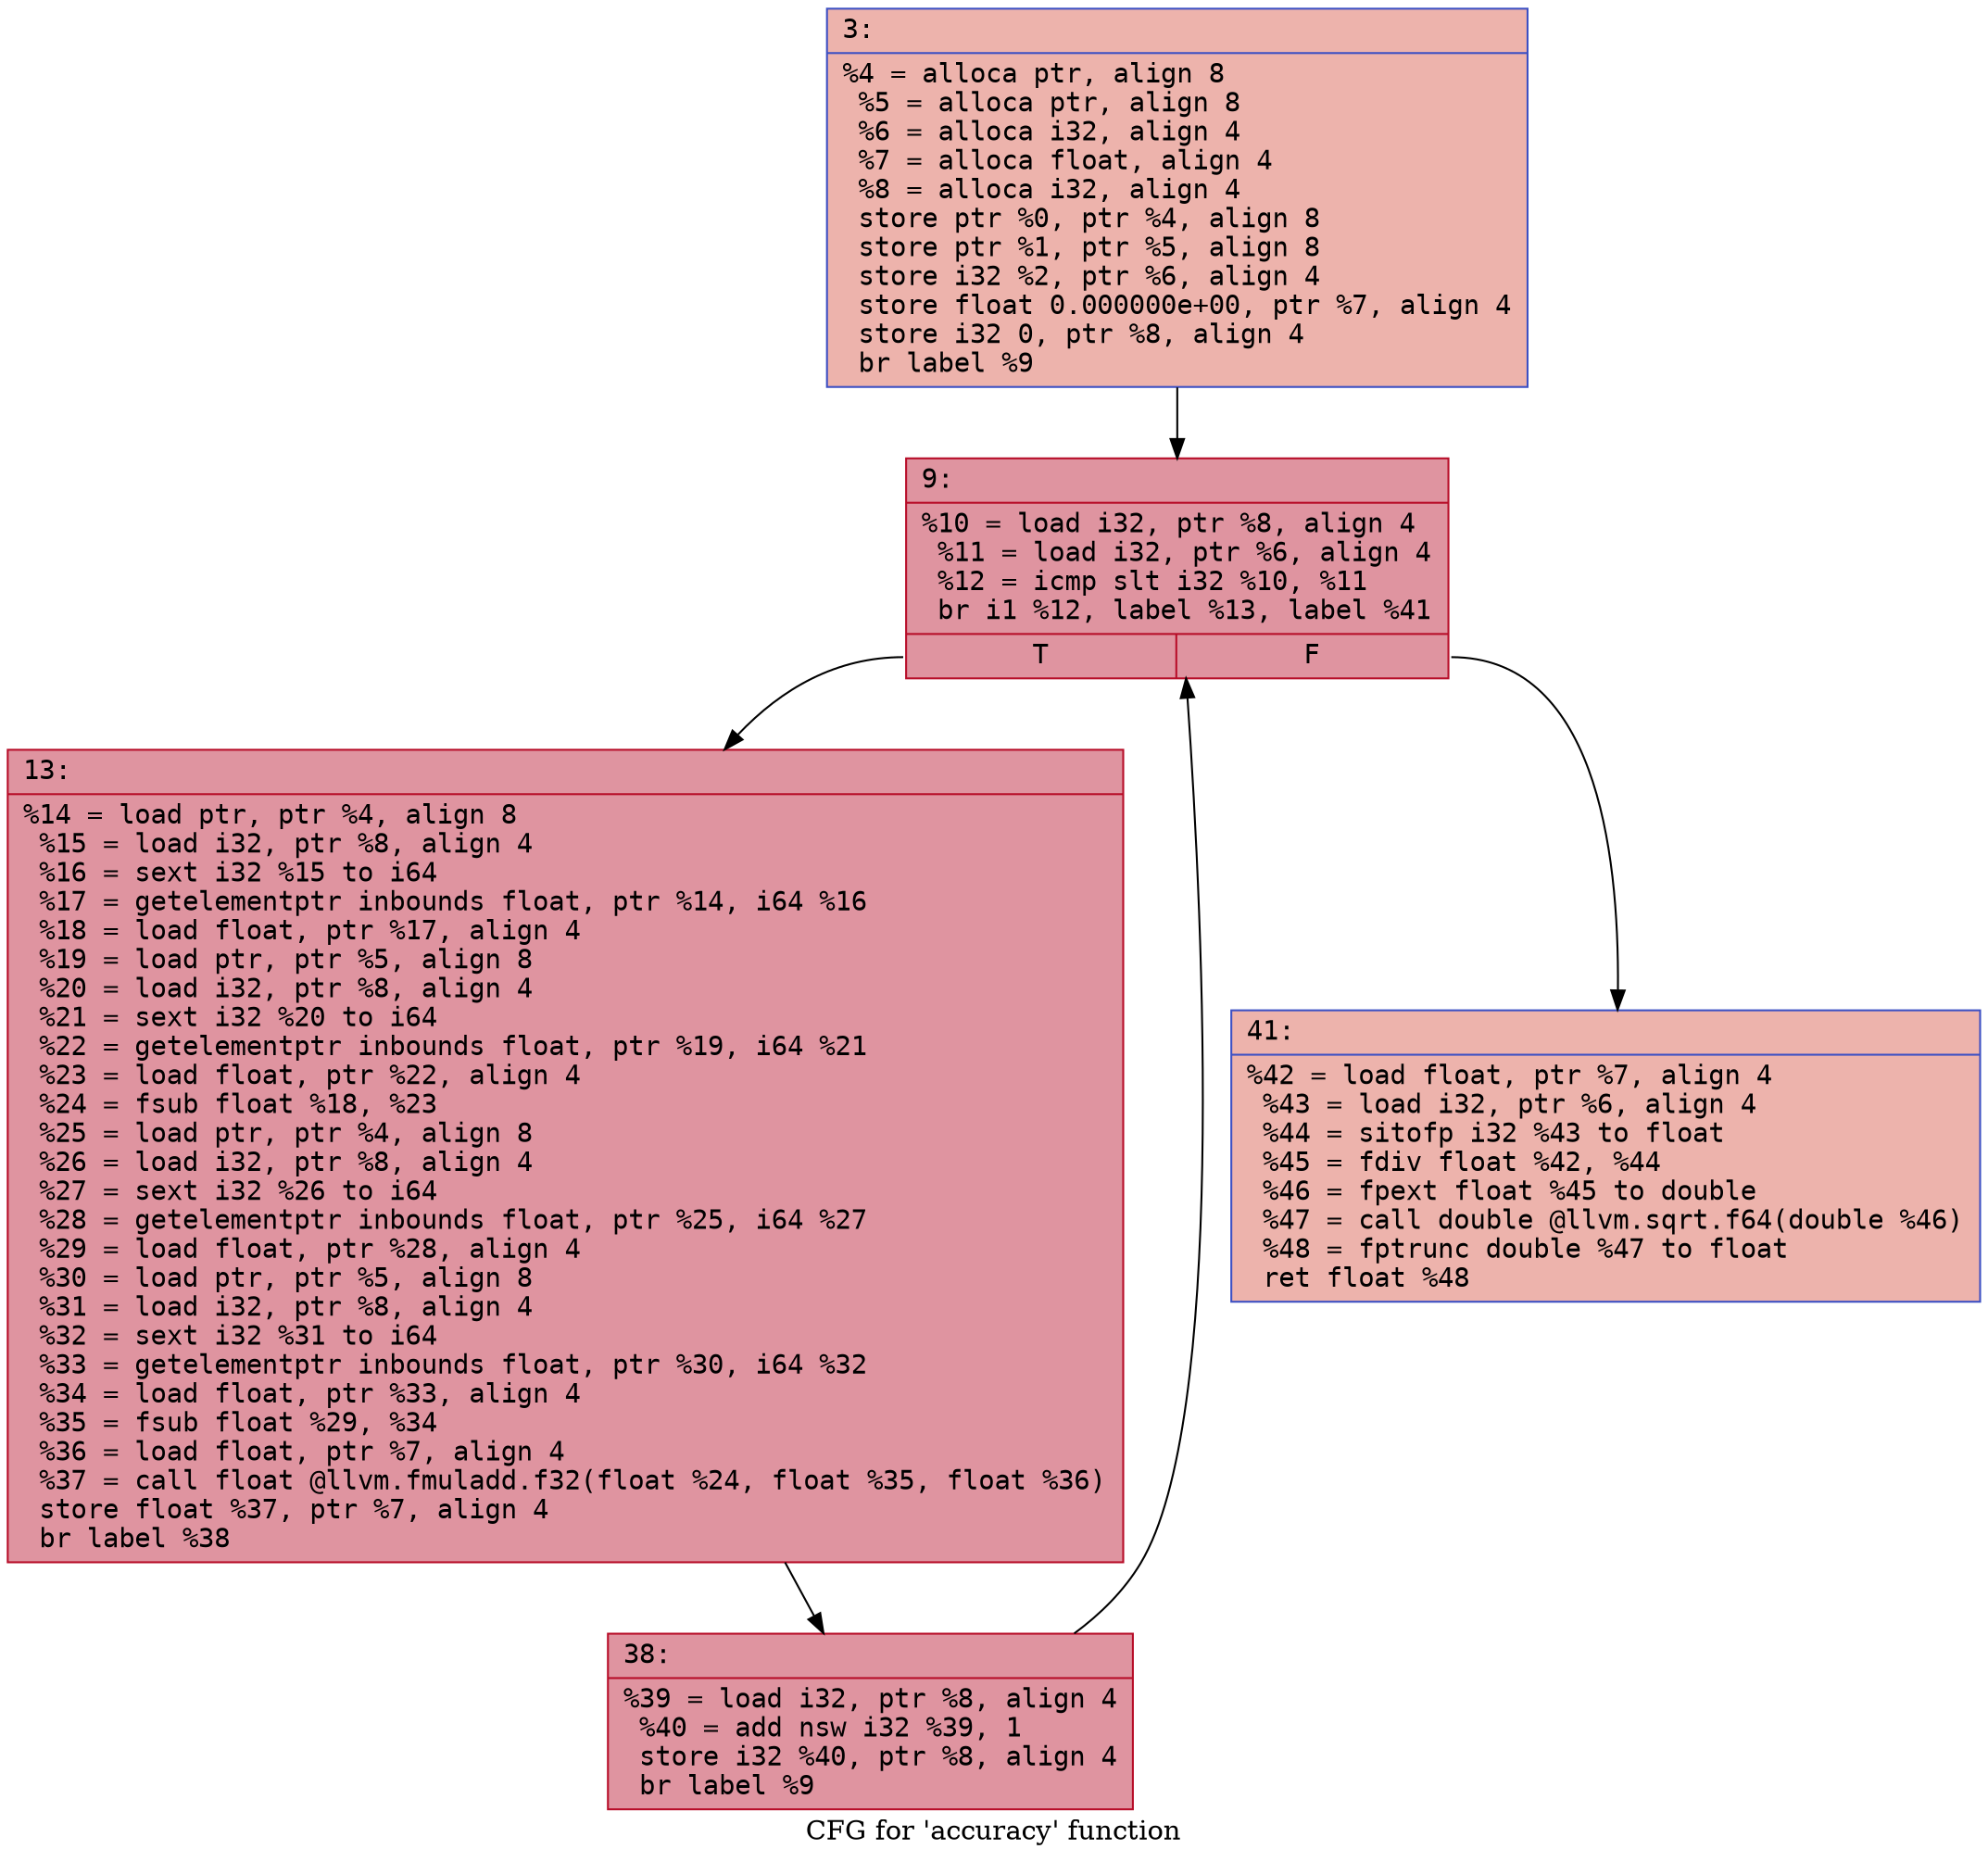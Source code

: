digraph "CFG for 'accuracy' function" {
	label="CFG for 'accuracy' function";

	Node0x600002f7ce60 [shape=record,color="#3d50c3ff", style=filled, fillcolor="#d6524470" fontname="Courier",label="{3:\l|  %4 = alloca ptr, align 8\l  %5 = alloca ptr, align 8\l  %6 = alloca i32, align 4\l  %7 = alloca float, align 4\l  %8 = alloca i32, align 4\l  store ptr %0, ptr %4, align 8\l  store ptr %1, ptr %5, align 8\l  store i32 %2, ptr %6, align 4\l  store float 0.000000e+00, ptr %7, align 4\l  store i32 0, ptr %8, align 4\l  br label %9\l}"];
	Node0x600002f7ce60 -> Node0x600002f7d090[tooltip="3 -> 9\nProbability 100.00%" ];
	Node0x600002f7d090 [shape=record,color="#b70d28ff", style=filled, fillcolor="#b70d2870" fontname="Courier",label="{9:\l|  %10 = load i32, ptr %8, align 4\l  %11 = load i32, ptr %6, align 4\l  %12 = icmp slt i32 %10, %11\l  br i1 %12, label %13, label %41\l|{<s0>T|<s1>F}}"];
	Node0x600002f7d090:s0 -> Node0x600002f7d0e0[tooltip="9 -> 13\nProbability 96.88%" ];
	Node0x600002f7d090:s1 -> Node0x600002f7d180[tooltip="9 -> 41\nProbability 3.12%" ];
	Node0x600002f7d0e0 [shape=record,color="#b70d28ff", style=filled, fillcolor="#b70d2870" fontname="Courier",label="{13:\l|  %14 = load ptr, ptr %4, align 8\l  %15 = load i32, ptr %8, align 4\l  %16 = sext i32 %15 to i64\l  %17 = getelementptr inbounds float, ptr %14, i64 %16\l  %18 = load float, ptr %17, align 4\l  %19 = load ptr, ptr %5, align 8\l  %20 = load i32, ptr %8, align 4\l  %21 = sext i32 %20 to i64\l  %22 = getelementptr inbounds float, ptr %19, i64 %21\l  %23 = load float, ptr %22, align 4\l  %24 = fsub float %18, %23\l  %25 = load ptr, ptr %4, align 8\l  %26 = load i32, ptr %8, align 4\l  %27 = sext i32 %26 to i64\l  %28 = getelementptr inbounds float, ptr %25, i64 %27\l  %29 = load float, ptr %28, align 4\l  %30 = load ptr, ptr %5, align 8\l  %31 = load i32, ptr %8, align 4\l  %32 = sext i32 %31 to i64\l  %33 = getelementptr inbounds float, ptr %30, i64 %32\l  %34 = load float, ptr %33, align 4\l  %35 = fsub float %29, %34\l  %36 = load float, ptr %7, align 4\l  %37 = call float @llvm.fmuladd.f32(float %24, float %35, float %36)\l  store float %37, ptr %7, align 4\l  br label %38\l}"];
	Node0x600002f7d0e0 -> Node0x600002f7d130[tooltip="13 -> 38\nProbability 100.00%" ];
	Node0x600002f7d130 [shape=record,color="#b70d28ff", style=filled, fillcolor="#b70d2870" fontname="Courier",label="{38:\l|  %39 = load i32, ptr %8, align 4\l  %40 = add nsw i32 %39, 1\l  store i32 %40, ptr %8, align 4\l  br label %9\l}"];
	Node0x600002f7d130 -> Node0x600002f7d090[tooltip="38 -> 9\nProbability 100.00%" ];
	Node0x600002f7d180 [shape=record,color="#3d50c3ff", style=filled, fillcolor="#d6524470" fontname="Courier",label="{41:\l|  %42 = load float, ptr %7, align 4\l  %43 = load i32, ptr %6, align 4\l  %44 = sitofp i32 %43 to float\l  %45 = fdiv float %42, %44\l  %46 = fpext float %45 to double\l  %47 = call double @llvm.sqrt.f64(double %46)\l  %48 = fptrunc double %47 to float\l  ret float %48\l}"];
}
